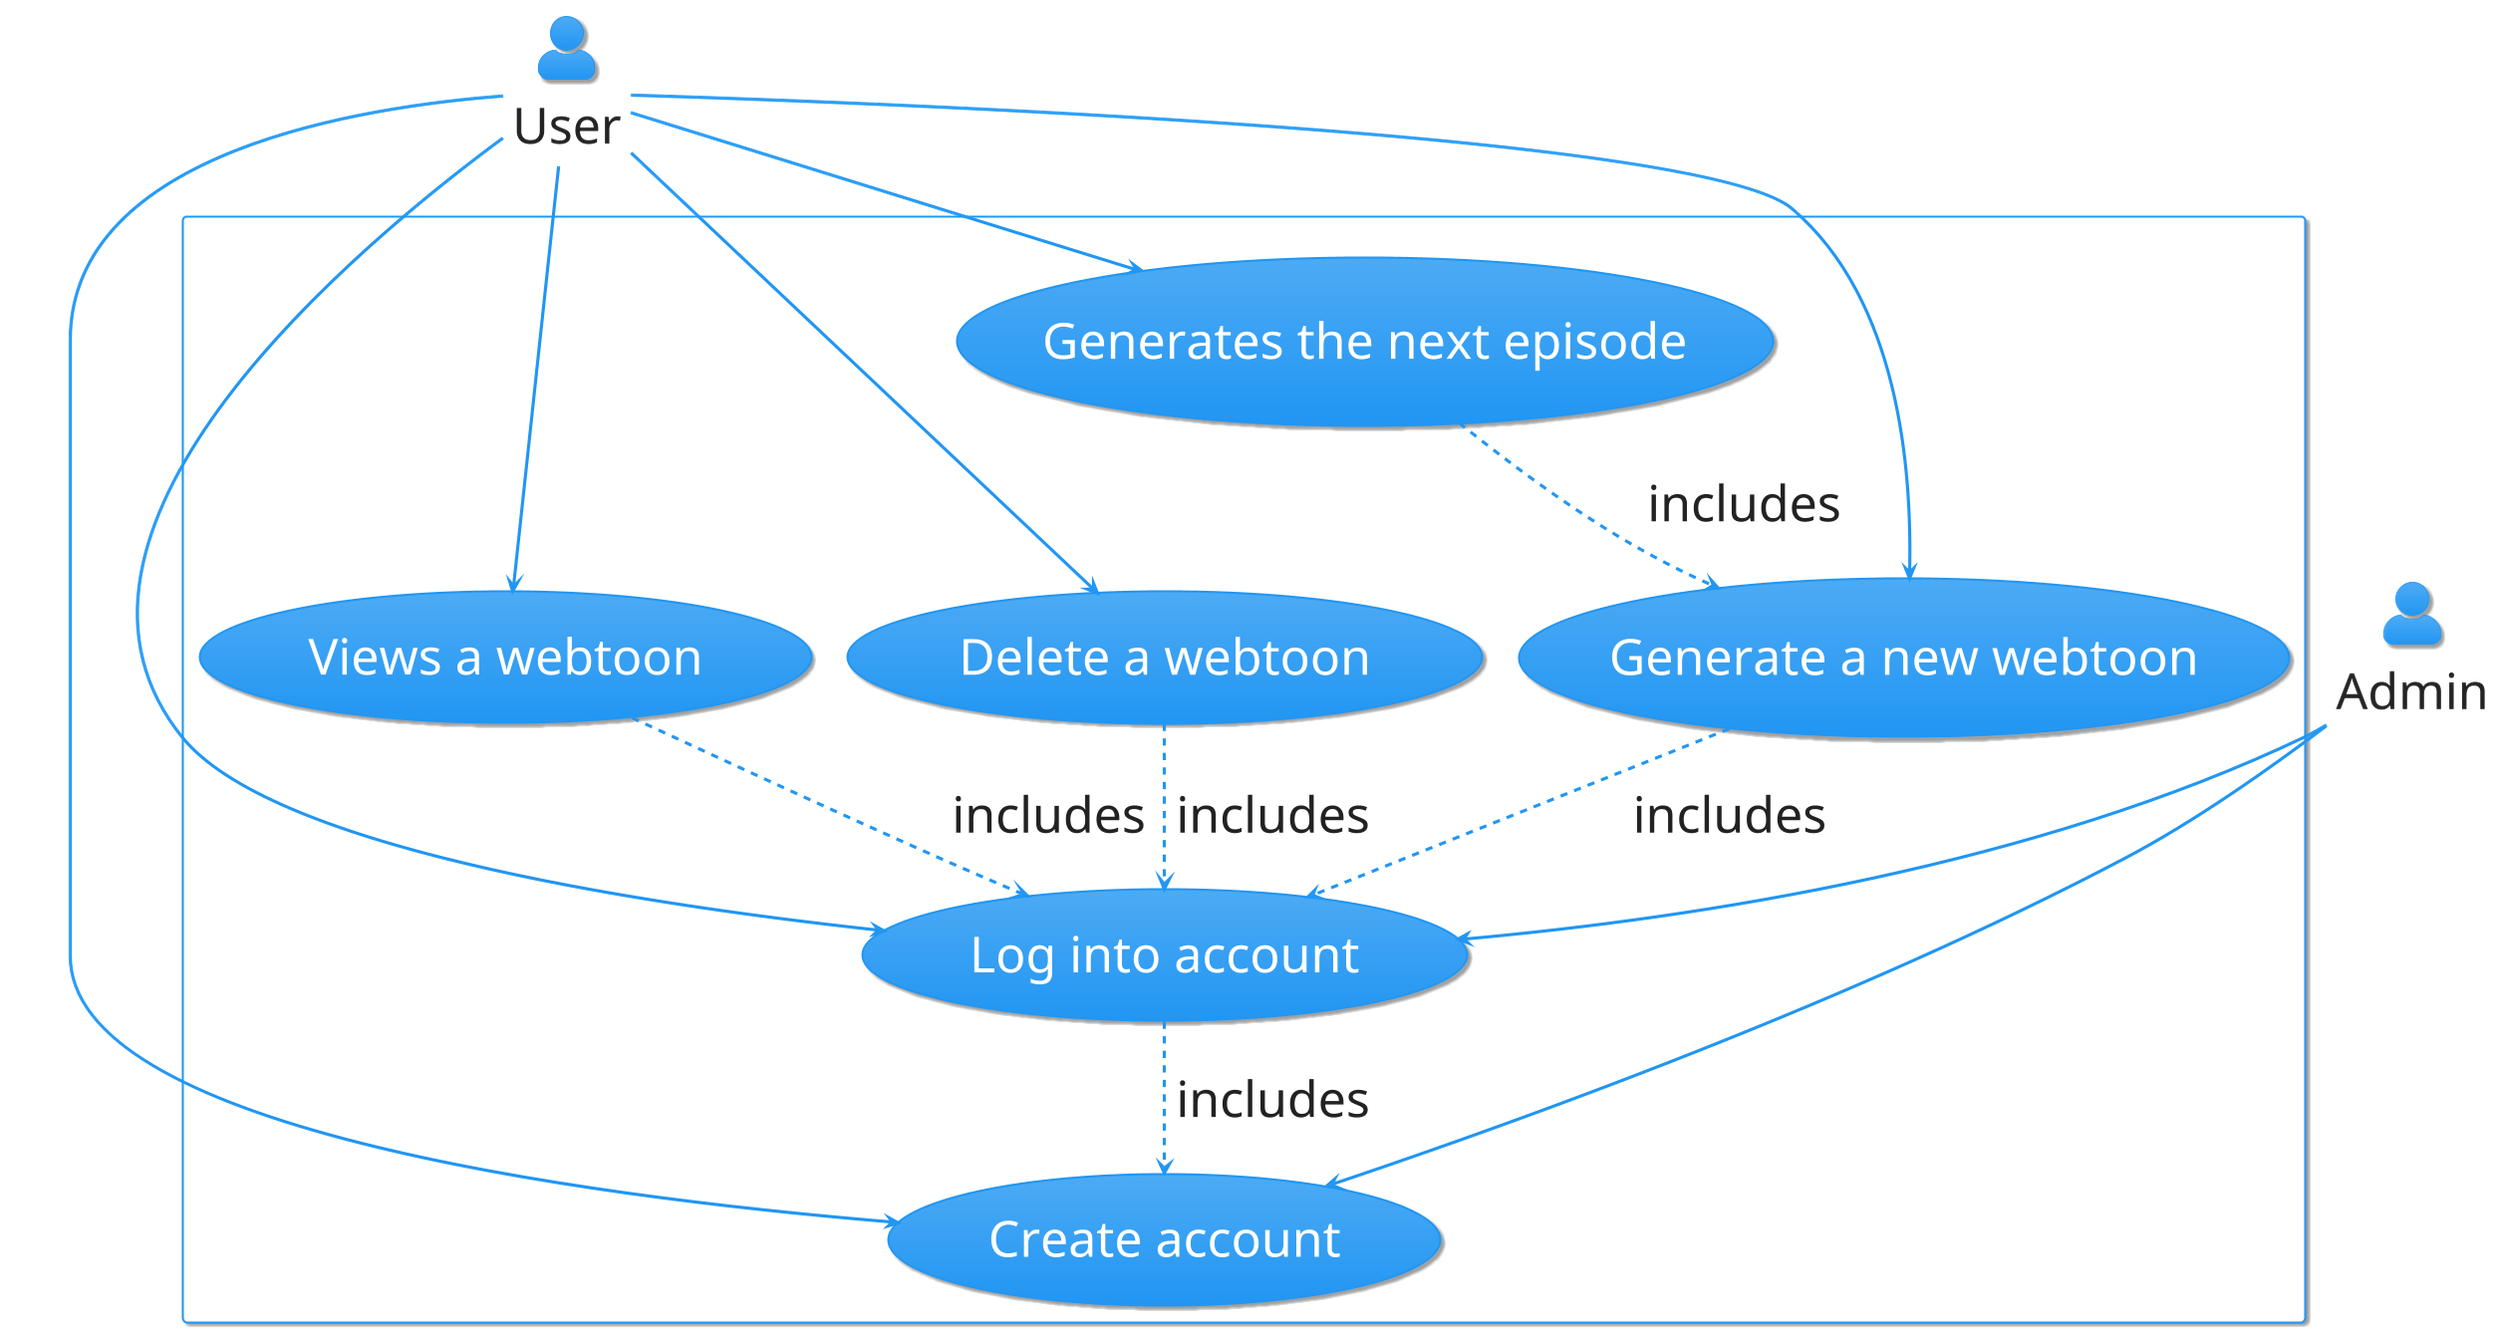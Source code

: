 @startuml 
!theme materia
skinparam actorStyle awesome
skinparam defaultFontSize 48

' Define the actors
:User: as user
:Admin: as admin

' Define the use cases
rectangle {
    (Create account) as create
    (Log into account) as login
    (Generate a new webtoon) as generate
    (Views a webtoon) as view
    (Delete a webtoon) as delete
    (Generates the next episode) as next
}

' Define the extends and includes arrows
next ..> generate : includes
generate ..> login : includes
view ..> login : includes
delete ..> login : includes
login ..> create : includes

' Define the relationships
admin --> create
admin --> login
user --> create
user --> login
user --> generate
user --> view
user --> delete
user --> next

' Define the layout
' left to right direction
@enduml